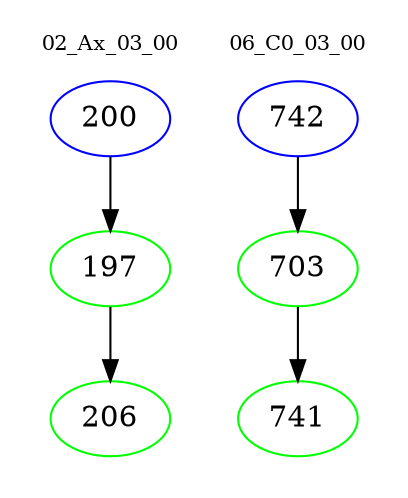 digraph{
subgraph cluster_0 {
color = white
label = "02_Ax_03_00";
fontsize=10;
T0_200 [label="200", color="blue"]
T0_200 -> T0_197 [color="black"]
T0_197 [label="197", color="green"]
T0_197 -> T0_206 [color="black"]
T0_206 [label="206", color="green"]
}
subgraph cluster_1 {
color = white
label = "06_C0_03_00";
fontsize=10;
T1_742 [label="742", color="blue"]
T1_742 -> T1_703 [color="black"]
T1_703 [label="703", color="green"]
T1_703 -> T1_741 [color="black"]
T1_741 [label="741", color="green"]
}
}
